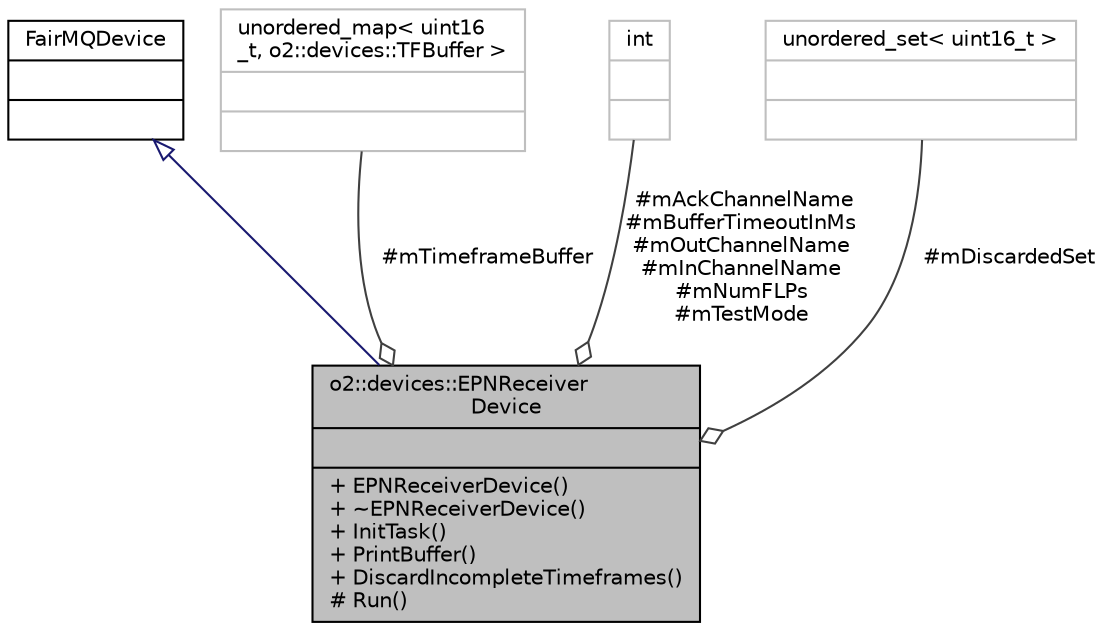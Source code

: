 digraph "o2::devices::EPNReceiverDevice"
{
 // INTERACTIVE_SVG=YES
  bgcolor="transparent";
  edge [fontname="Helvetica",fontsize="10",labelfontname="Helvetica",labelfontsize="10"];
  node [fontname="Helvetica",fontsize="10",shape=record];
  Node2 [label="{o2::devices::EPNReceiver\lDevice\n||+ EPNReceiverDevice()\l+ ~EPNReceiverDevice()\l+ InitTask()\l+ PrintBuffer()\l+ DiscardIncompleteTimeframes()\l# Run()\l}",height=0.2,width=0.4,color="black", fillcolor="grey75", style="filled", fontcolor="black"];
  Node3 -> Node2 [dir="back",color="midnightblue",fontsize="10",style="solid",arrowtail="onormal",fontname="Helvetica"];
  Node3 [label="{FairMQDevice\n||}",height=0.2,width=0.4,color="black",URL="$db/dfe/classFairMQDevice.html"];
  Node4 -> Node2 [color="grey25",fontsize="10",style="solid",label=" #mTimeframeBuffer" ,arrowhead="odiamond",fontname="Helvetica"];
  Node4 [label="{unordered_map\< uint16\l_t, o2::devices::TFBuffer \>\n||}",height=0.2,width=0.4,color="grey75"];
  Node5 -> Node2 [color="grey25",fontsize="10",style="solid",label=" #mAckChannelName\n#mBufferTimeoutInMs\n#mOutChannelName\n#mInChannelName\n#mNumFLPs\n#mTestMode" ,arrowhead="odiamond",fontname="Helvetica"];
  Node5 [label="{int\n||}",height=0.2,width=0.4,color="grey75"];
  Node6 -> Node2 [color="grey25",fontsize="10",style="solid",label=" #mDiscardedSet" ,arrowhead="odiamond",fontname="Helvetica"];
  Node6 [label="{unordered_set\< uint16_t \>\n||}",height=0.2,width=0.4,color="grey75"];
}
